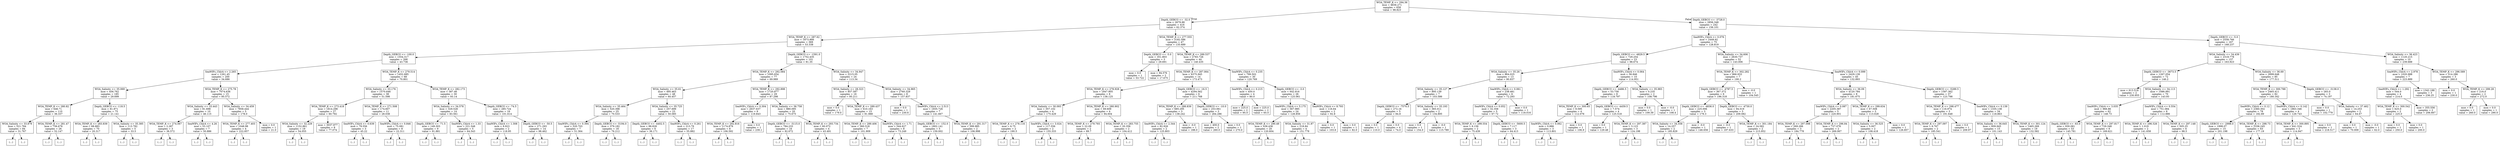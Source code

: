 digraph Tree {
node [shape=box] ;
0 [label="WOA_TEMP_K <= 294.36\nmse = 4836.271\nsamples = 658\nvalue = 98.823"] ;
1 [label="Depth_GEBCO <= -32.0\nmse = 2679.88\nsamples = 416\nvalue = 62.374"] ;
0 -> 1 [labeldistance=2.5, labelangle=45, headlabel="True"] ;
2 [label="WOA_TEMP_K <= 287.62\nmse = 1873.866\nsamples = 369\nvalue = 53.338"] ;
1 -> 2 ;
3 [label="Depth_GEBCO <= -100.0\nmse = 1554.317\nsamples = 268\nvalue = 43.736"] ;
2 -> 3 ;
4 [label="SeaWIFs_ChlrA <= 2.265\nmse = 1261.45\nsamples = 200\nvalue = 34.686"] ;
3 -> 4 ;
5 [label="WOA_Salinity <= 35.069\nmse = 456.762\nsamples = 185\nvalue = 29.699"] ;
4 -> 5 ;
6 [label="WOA_TEMP_K <= 280.82\nmse = 646.71\nsamples = 110\nvalue = 36.337"] ;
5 -> 6 ;
7 [label="WOA_Salinity <= 33.879\nmse = 521.784\nsamples = 84\nvalue = 31.767"] ;
6 -> 7 ;
8 [label="(...)"] ;
7 -> 8 ;
83 [label="(...)"] ;
7 -> 83 ;
168 [label="WOA_TEMP_K <= 281.47\nmse = 756.676\nsamples = 26\nvalue = 52.147"] ;
6 -> 168 ;
169 [label="(...)"] ;
168 -> 169 ;
180 [label="(...)"] ;
168 -> 180 ;
215 [label="Depth_GEBCO <= -118.5\nmse = 81.871\nsamples = 75\nvalue = 21.141"] ;
5 -> 215 ;
216 [label="WOA_TEMP_K <= 283.839\nmse = 68.883\nsamples = 70\nvalue = 20.317"] ;
215 -> 216 ;
217 [label="(...)"] ;
216 -> 217 ;
260 [label="(...)"] ;
216 -> 260 ;
281 [label="WOA_Salinity <= 35.385\nmse = 113.782\nsamples = 5\nvalue = 33.5"] ;
215 -> 281 ;
282 [label="(...)"] ;
281 -> 282 ;
289 [label="(...)"] ;
281 -> 289 ;
290 [label="WOA_TEMP_K <= 275.78\nmse = 7074.636\nsamples = 15\nvalue = 95.572"] ;
4 -> 290 ;
291 [label="WOA_Salinity <= 33.443\nmse = 81.698\nsamples = 10\nvalue = 46.115"] ;
290 -> 291 ;
292 [label="WOA_TEMP_K <= 274.067\nmse = 2.287\nsamples = 3\nvalue = 36.572"] ;
291 -> 292 ;
293 [label="(...)"] ;
292 -> 293 ;
296 [label="(...)"] ;
292 -> 296 ;
297 [label="SeaWIFs_ChlrA <= 4.26\nmse = 53.107\nsamples = 7\nvalue = 50.886"] ;
291 -> 297 ;
298 [label="(...)"] ;
297 -> 298 ;
305 [label="(...)"] ;
297 -> 305 ;
306 [label="WOA_Salinity <= 34.459\nmse = 7858.444\nsamples = 5\nvalue = 178.0"] ;
290 -> 306 ;
307 [label="WOA_TEMP_K <= 277.403\nmse = 1048.98\nsamples = 4\nvalue = 222.857"] ;
306 -> 307 ;
308 [label="(...)"] ;
307 -> 308 ;
309 [label="(...)"] ;
307 -> 309 ;
312 [label="mse = 0.0\nsamples = 1\nvalue = 21.0"] ;
306 -> 312 ;
313 [label="WOA_TEMP_K <= 279.514\nmse = 1452.685\nsamples = 68\nvalue = 70.801"] ;
3 -> 313 ;
314 [label="WOA_Salinity <= 33.176\nmse = 1570.646\nsamples = 38\nvalue = 51.598"] ;
313 -> 314 ;
315 [label="WOA_TEMP_K <= 273.418\nmse = 1814.298\nsamples = 27\nvalue = 60.792"] ;
314 -> 315 ;
316 [label="WOA_Salinity <= 32.229\nmse = 1152.861\nsamples = 19\nvalue = 54.055"] ;
315 -> 316 ;
317 [label="(...)"] ;
316 -> 317 ;
318 [label="(...)"] ;
316 -> 318 ;
323 [label="mse = 3037.977\nsamples = 8\nvalue = 77.074"] ;
315 -> 323 ;
324 [label="WOA_TEMP_K <= 271.508\nmse = 174.607\nsamples = 11\nvalue = 28.038"] ;
314 -> 324 ;
325 [label="SeaWIFs_ChlrA <= 0.639\nmse = 79.556\nsamples = 3\nvalue = 45.22"] ;
324 -> 325 ;
326 [label="(...)"] ;
325 -> 326 ;
327 [label="(...)"] ;
325 -> 327 ;
328 [label="SeaWIFs_ChlrA <= 0.846\nmse = 75.081\nsamples = 8\nvalue = 22.311"] ;
324 -> 328 ;
329 [label="(...)"] ;
328 -> 329 ;
338 [label="(...)"] ;
328 -> 338 ;
343 [label="WOA_TEMP_K <= 282.173\nmse = 387.46\nsamples = 30\nvalue = 93.14"] ;
313 -> 343 ;
344 [label="WOA_Salinity <= 34.578\nmse = 329.528\nsamples = 14\nvalue = 83.561"] ;
343 -> 344 ;
345 [label="Depth_GEBCO <= -71.5\nmse = 149.303\nsamples = 9\nvalue = 91.881"] ;
344 -> 345 ;
346 [label="(...)"] ;
345 -> 346 ;
349 [label="(...)"] ;
345 -> 349 ;
362 [label="SeaWIFs_ChlrA <= 1.33\nmse = 221.548\nsamples = 5\nvalue = 64.543"] ;
344 -> 362 ;
363 [label="(...)"] ;
362 -> 363 ;
368 [label="(...)"] ;
362 -> 368 ;
371 [label="Depth_GEBCO <= -74.5\nmse = 285.724\nsamples = 16\nvalue = 101.614"] ;
343 -> 371 ;
372 [label="SeaWIFs_ChlrA <= 1.308\nmse = 9.923\nsamples = 2\nvalue = 118.95"] ;
371 -> 372 ;
373 [label="(...)"] ;
372 -> 373 ;
374 [label="(...)"] ;
372 -> 374 ;
375 [label="Depth_GEBCO <= -50.5\nmse = 271.293\nsamples = 14\nvalue = 98.462"] ;
371 -> 375 ;
376 [label="(...)"] ;
375 -> 376 ;
377 [label="(...)"] ;
375 -> 377 ;
390 [label="Depth_GEBCO <= -1591.0\nmse = 1752.435\nsamples = 101\nvalue = 81.35"] ;
2 -> 390 ;
391 [label="WOA_TEMP_K <= 292.084\nmse = 1095.654\nsamples = 77\nvalue = 69.989"] ;
390 -> 391 ;
392 [label="WOA_Salinity <= 35.61\nmse = 495.463\nsamples = 48\nvalue = 60.457"] ;
391 -> 392 ;
393 [label="WOA_Salinity <= 35.464\nmse = 520.398\nsamples = 25\nvalue = 70.533"] ;
392 -> 393 ;
394 [label="SeaWIFs_ChlrA <= 0.394\nmse = 520.703\nsamples = 7\nvalue = 51.364"] ;
393 -> 394 ;
395 [label="(...)"] ;
394 -> 395 ;
398 [label="(...)"] ;
394 -> 398 ;
407 [label="Depth_GEBCO <= -5194.0\nmse = 379.182\nsamples = 18\nvalue = 76.212"] ;
393 -> 407 ;
408 [label="(...)"] ;
407 -> 408 ;
409 [label="(...)"] ;
407 -> 409 ;
432 [label="WOA_Salinity <= 35.725\nmse = 257.699\nsamples = 23\nvalue = 50.085"] ;
392 -> 432 ;
433 [label="Depth_GEBCO <= -4402.5\nmse = 88.828\nsamples = 6\nvalue = 36.171"] ;
432 -> 433 ;
434 [label="(...)"] ;
433 -> 434 ;
443 [label="(...)"] ;
433 -> 443 ;
444 [label="SeaWIFs_ChlrA <= 0.261\nmse = 213.79\nsamples = 17\nvalue = 55.882"] ;
432 -> 444 ;
445 [label="(...)"] ;
444 -> 445 ;
464 [label="(...)"] ;
444 -> 464 ;
475 [label="WOA_TEMP_K <= 292.898\nmse = 1720.877\nsamples = 29\nvalue = 87.298"] ;
391 -> 475 ;
476 [label="SeaWIFs_ChlrA <= 0.304\nmse = 2637.637\nsamples = 9\nvalue = 119.843"] ;
475 -> 476 ;
477 [label="WOA_TEMP_K <= 292.816\nmse = 1174.879\nsamples = 8\nvalue = 106.592"] ;
476 -> 477 ;
478 [label="(...)"] ;
477 -> 478 ;
491 [label="(...)"] ;
477 -> 491 ;
492 [label="mse = 0.0\nsamples = 1\nvalue = 239.1"] ;
476 -> 492 ;
493 [label="WOA_Salinity <= 36.758\nmse = 880.095\nsamples = 20\nvalue = 75.675"] ;
475 -> 493 ;
494 [label="Depth_GEBCO <= -3115.0\nmse = 784.233\nsamples = 16\nvalue = 82.672"] ;
493 -> 494 ;
495 [label="(...)"] ;
494 -> 495 ;
518 [label="(...)"] ;
494 -> 518 ;
523 [label="WOA_TEMP_K <= 293.734\nmse = 60.072\nsamples = 4\nvalue = 43.491"] ;
493 -> 523 ;
524 [label="(...)"] ;
523 -> 524 ;
527 [label="(...)"] ;
523 -> 527 ;
528 [label="WOA_Salinity <= 34.947\nmse = 2215.05\nsamples = 24\nvalue = 113.34"] ;
390 -> 528 ;
529 [label="WOA_Salinity <= 28.323\nmse = 857.587\nsamples = 16\nvalue = 95.211"] ;
528 -> 529 ;
530 [label="mse = 0.0\nsamples = 1\nvalue = 179.0"] ;
529 -> 530 ;
531 [label="WOA_TEMP_K <= 289.437\nmse = 610.163\nsamples = 15\nvalue = 91.988"] ;
529 -> 531 ;
532 [label="WOA_TEMP_K <= 289.406\nmse = 360.518\nsamples = 7\nvalue = 101.909"] ;
531 -> 532 ;
533 [label="(...)"] ;
532 -> 533 ;
544 [label="(...)"] ;
532 -> 544 ;
545 [label="SeaWIFs_ChlrA <= 1.71\nmse = 544.627\nsamples = 8\nvalue = 73.249"] ;
531 -> 545 ;
546 [label="(...)"] ;
545 -> 546 ;
551 [label="(...)"] ;
545 -> 551 ;
558 [label="WOA_Salinity <= 34.965\nmse = 2760.329\nsamples = 8\nvalue = 157.837"] ;
528 -> 558 ;
559 [label="mse = 0.0\nsamples = 1\nvalue = 230.6"] ;
558 -> 559 ;
560 [label="SeaWIFs_ChlrA <= 2.513\nmse = 1935.726\nsamples = 7\nvalue = 141.667"] ;
558 -> 560 ;
561 [label="Depth_GEBCO <= -152.0\nmse = 1802.141\nsamples = 5\nvalue = 159.002"] ;
560 -> 561 ;
562 [label="(...)"] ;
561 -> 562 ;
565 [label="(...)"] ;
561 -> 565 ;
568 [label="WOA_TEMP_K <= 291.317\nmse = 399.985\nsamples = 2\nvalue = 106.998"] ;
560 -> 568 ;
569 [label="(...)"] ;
568 -> 569 ;
570 [label="(...)"] ;
568 -> 570 ;
571 [label="WOA_TEMP_K <= 277.555\nmse = 3182.586\nsamples = 47\nvalue = 135.689"] ;
1 -> 571 ;
572 [label="Depth_GEBCO <= -5.0\nmse = 351.803\nsamples = 3\nvalue = 29.691"] ;
571 -> 572 ;
573 [label="mse = 0.0\nsamples = 1\nvalue = 53.722"] ;
572 -> 573 ;
574 [label="mse = 94.576\nsamples = 2\nvalue = 17.675"] ;
572 -> 574 ;
575 [label="WOA_TEMP_K <= 289.537\nmse = 2783.726\nsamples = 44\nvalue = 140.435"] ;
571 -> 575 ;
576 [label="WOA_TEMP_K <= 287.064\nmse = 4375.945\nsamples = 14\nvalue = 173.473"] ;
575 -> 576 ;
577 [label="WOA_TEMP_K <= 278.928\nmse = 1847.905\nsamples = 8\nvalue = 138.125"] ;
576 -> 577 ;
578 [label="WOA_Salinity <= 30.093\nmse = 357.102\nsamples = 4\nvalue = 175.429"] ;
577 -> 578 ;
579 [label="WOA_TEMP_K <= 278.116\nmse = 6.75\nsamples = 2\nvalue = 190.5"] ;
578 -> 579 ;
580 [label="(...)"] ;
579 -> 580 ;
581 [label="(...)"] ;
579 -> 581 ;
582 [label="SeaWIFs_ChlrA <= 3.024\nmse = 117.556\nsamples = 2\nvalue = 155.333"] ;
578 -> 582 ;
583 [label="(...)"] ;
582 -> 583 ;
584 [label="(...)"] ;
582 -> 584 ;
585 [label="WOA_TEMP_K <= 280.902\nmse = 69.609\nsamples = 4\nvalue = 94.604"] ;
577 -> 585 ;
586 [label="WOA_TEMP_K <= 279.793\nmse = 22.09\nsamples = 2\nvalue = 89.7"] ;
585 -> 586 ;
587 [label="(...)"] ;
586 -> 587 ;
588 [label="(...)"] ;
586 -> 588 ;
589 [label="WOA_TEMP_K <= 283.755\nmse = 20.356\nsamples = 2\nvalue = 104.412"] ;
585 -> 589 ;
590 [label="(...)"] ;
589 -> 590 ;
591 [label="(...)"] ;
589 -> 591 ;
592 [label="Depth_GEBCO <= -16.5\nmse = 4294.562\nsamples = 6\nvalue = 211.768"] ;
576 -> 592 ;
593 [label="WOA_TEMP_K <= 288.839\nmse = 685.295\nsamples = 3\nvalue = 138.242"] ;
592 -> 593 ;
594 [label="SeaWIFs_ChlrA <= 2.344\nmse = 82.926\nsamples = 2\nvalue = 125.803"] ;
593 -> 594 ;
595 [label="(...)"] ;
594 -> 595 ;
596 [label="(...)"] ;
594 -> 596 ;
597 [label="mse = -0.0\nsamples = 1\nvalue = 188.0"] ;
593 -> 597 ;
598 [label="Depth_GEBCO <= -10.0\nmse = 253.061\nsamples = 3\nvalue = 264.286"] ;
592 -> 598 ;
599 [label="mse = 400.0\nsamples = 2\nvalue = 260.0"] ;
598 -> 599 ;
600 [label="mse = 0.0\nsamples = 1\nvalue = 270.0"] ;
598 -> 600 ;
601 [label="SeaWIFs_ChlrA <= 0.235\nmse = 799.502\nsamples = 30\nvalue = 120.769"] ;
575 -> 601 ;
602 [label="SeaWIFs_ChlrA <= 0.215\nmse = 450.0\nsamples = 4\nvalue = 80.0"] ;
601 -> 602 ;
603 [label="mse = 225.0\nsamples = 2\nvalue = 95.0"] ;
602 -> 603 ;
604 [label="mse = 225.0\nsamples = 2\nvalue = 65.0"] ;
602 -> 604 ;
605 [label="Depth_GEBCO <= -3.0\nmse = 642.916\nsamples = 26\nvalue = 125.061"] ;
601 -> 605 ;
606 [label="SeaWIFs_ChlrA <= 5.175\nmse = 567.985\nsamples = 24\nvalue = 128.856"] ;
605 -> 606 ;
607 [label="WOA_TEMP_K <= 290.49\nmse = 436.436\nsamples = 20\nvalue = 120.604"] ;
606 -> 607 ;
608 [label="(...)"] ;
607 -> 608 ;
615 [label="(...)"] ;
607 -> 615 ;
634 [label="WOA_Salinity <= 31.87\nmse = 218.84\nsamples = 4\nvalue = 151.778"] ;
606 -> 634 ;
635 [label="(...)"] ;
634 -> 635 ;
640 [label="(...)"] ;
634 -> 640 ;
641 [label="SeaWIFs_ChlrA <= 8.793\nmse = 116.64\nsamples = 2\nvalue = 92.8"] ;
605 -> 641 ;
642 [label="mse = 0.0\nsamples = 1\nvalue = 103.6"] ;
641 -> 642 ;
643 [label="mse = 0.0\nsamples = 1\nvalue = 82.0"] ;
641 -> 643 ;
644 [label="Depth_GEBCO <= -3728.0\nmse = 2856.348\nsamples = 242\nvalue = 156.101"] ;
0 -> 644 [labeldistance=2.5, labelangle=-45, headlabel="False"] ;
645 [label="SeaWIFs_ChlrA <= 0.076\nmse = 2449.92\nsamples = 75\nvalue = 128.819"] ;
644 -> 645 ;
646 [label="Depth_GEBCO <= -4829.5\nmse = 729.254\nsamples = 23\nvalue = 98.674"] ;
645 -> 646 ;
647 [label="WOA_Salinity <= 35.26\nmse = 864.025\nsamples = 13\nvalue = 90.837"] ;
646 -> 647 ;
648 [label="WOA_Salinity <= 35.127\nmse = 895.139\nsamples = 7\nvalue = 103.586"] ;
647 -> 648 ;
649 [label="Depth_GEBCO <= -7570.5\nmse = 272.16\nsamples = 5\nvalue = 84.8"] ;
648 -> 649 ;
650 [label="mse = 0.0\nsamples = 1\nvalue = 110.0"] ;
649 -> 650 ;
651 [label="mse = 0.0\nsamples = 4\nvalue = 74.0"] ;
649 -> 651 ;
652 [label="WOA_Salinity <= 35.193\nmse = 365.011\nsamples = 2\nvalue = 134.895"] ;
648 -> 652 ;
653 [label="mse = 0.0\nsamples = 1\nvalue = 154.0"] ;
652 -> 653 ;
654 [label="mse = -0.0\nsamples = 1\nvalue = 115.789"] ;
652 -> 654 ;
655 [label="SeaWIFs_ChlrA <= 0.061\nmse = 238.481\nsamples = 6\nvalue = 72.293"] ;
647 -> 655 ;
656 [label="SeaWIFs_ChlrA <= 0.052\nmse = 32.358\nsamples = 5\nvalue = 67.72"] ;
655 -> 656 ;
657 [label="WOA_TEMP_K <= 299.554\nmse = 6.156\nsamples = 2\nvalue = 75.439"] ;
656 -> 657 ;
658 [label="(...)"] ;
657 -> 658 ;
659 [label="(...)"] ;
657 -> 659 ;
660 [label="Depth_GEBCO <= -5600.5\nmse = 7.117\nsamples = 3\nvalue = 64.413"] ;
656 -> 660 ;
661 [label="(...)"] ;
660 -> 661 ;
662 [label="(...)"] ;
660 -> 662 ;
665 [label="mse = 0.0\nsamples = 1\nvalue = 118.016"] ;
655 -> 665 ;
666 [label="SeaWIFs_ChlrA <= 0.064\nmse = 56.846\nsamples = 10\nvalue = 114.951"] ;
646 -> 666 ;
667 [label="Depth_GEBCO <= -4486.5\nmse = 53.758\nsamples = 8\nvalue = 118.797"] ;
666 -> 667 ;
668 [label="WOA_TEMP_K <= 300.65\nmse = 9.595\nsamples = 4\nvalue = 112.076"] ;
667 -> 668 ;
669 [label="SeaWIFs_ChlrA <= 0.062\nmse = 0.886\nsamples = 3\nvalue = 113.801"] ;
668 -> 669 ;
670 [label="(...)"] ;
669 -> 670 ;
673 [label="(...)"] ;
669 -> 673 ;
674 [label="mse = 0.0\nsamples = 1\nvalue = 106.9"] ;
668 -> 674 ;
675 [label="Depth_GEBCO <= -4459.5\nmse = 7.574\nsamples = 4\nvalue = 125.518"] ;
667 -> 675 ;
676 [label="mse = 0.0\nsamples = 1\nvalue = 129.48"] ;
675 -> 676 ;
677 [label="WOA_TEMP_K <= 297.387\nmse = 3.123\nsamples = 3\nvalue = 124.198"] ;
675 -> 677 ;
678 [label="(...)"] ;
677 -> 678 ;
679 [label="(...)"] ;
677 -> 679 ;
682 [label="WOA_Salinity <= 35.983\nmse = 0.235\nsamples = 2\nvalue = 108.796"] ;
666 -> 682 ;
683 [label="mse = 0.0\nsamples = 1\nvalue = 109.39"] ;
682 -> 683 ;
684 [label="mse = -0.0\nsamples = 1\nvalue = 108.4"] ;
682 -> 684 ;
685 [label="WOA_Salinity <= 34.606\nmse = 2630.737\nsamples = 52\nvalue = 143.006"] ;
645 -> 685 ;
686 [label="WOA_TEMP_K <= 302.282\nmse = 866.933\nsamples = 7\nvalue = 190.2"] ;
685 -> 686 ;
687 [label="Depth_GEBCO <= -4787.5\nmse = 367.372\nsamples = 6\nvalue = 196.318"] ;
686 -> 687 ;
688 [label="Depth_GEBCO <= -4836.0\nmse = 225.006\nsamples = 3\nvalue = 179.3"] ;
687 -> 688 ;
689 [label="WOA_Salinity <= 34.558\nmse = 14.257\nsamples = 2\nvalue = 185.829"] ;
688 -> 689 ;
690 [label="(...)"] ;
689 -> 690 ;
691 [label="(...)"] ;
689 -> 691 ;
692 [label="mse = -0.0\nsamples = 1\nvalue = 146.656"] ;
688 -> 692 ;
693 [label="Depth_GEBCO <= -4730.0\nmse = 94.019\nsamples = 3\nvalue = 209.082"] ;
687 -> 693 ;
694 [label="mse = -0.0\nsamples = 1\nvalue = 197.633"] ;
693 -> 694 ;
695 [label="WOA_TEMP_K <= 301.184\nmse = 24.582\nsamples = 2\nvalue = 215.952"] ;
693 -> 695 ;
696 [label="(...)"] ;
695 -> 696 ;
697 [label="(...)"] ;
695 -> 697 ;
698 [label="mse = -0.0\nsamples = 1\nvalue = 104.545"] ;
686 -> 698 ;
699 [label="SeaWIFs_ChlrA <= 0.099\nmse = 2429.139\nsamples = 45\nvalue = 132.893"] ;
685 -> 699 ;
700 [label="WOA_Salinity <= 36.09\nmse = 4120.784\nsamples = 8\nvalue = 181.675"] ;
699 -> 700 ;
701 [label="SeaWIFs_ChlrA <= 0.087\nmse = 2205.387\nsamples = 5\nvalue = 220.901"] ;
700 -> 701 ;
702 [label="WOA_TEMP_K <= 297.098\nmse = 269.266\nsamples = 3\nvalue = 184.778"] ;
701 -> 702 ;
703 [label="(...)"] ;
702 -> 703 ;
704 [label="(...)"] ;
702 -> 704 ;
707 [label="WOA_TEMP_K <= 296.84\nmse = 727.076\nsamples = 2\nvalue = 269.067"] ;
701 -> 707 ;
708 [label="(...)"] ;
707 -> 708 ;
709 [label="(...)"] ;
707 -> 709 ;
710 [label="WOA_TEMP_K <= 299.634\nmse = 67.508\nsamples = 3\nvalue = 113.028"] ;
700 -> 710 ;
711 [label="WOA_Salinity <= 36.525\nmse = 5.007\nsamples = 2\nvalue = 108.418"] ;
710 -> 711 ;
712 [label="(...)"] ;
711 -> 712 ;
713 [label="(...)"] ;
711 -> 713 ;
714 [label="mse = 0.0\nsamples = 1\nvalue = 126.857"] ;
710 -> 714 ;
715 [label="Depth_GEBCO <= -5289.5\nmse = 1587.362\nsamples = 37\nvalue = 123.798"] ;
699 -> 715 ;
716 [label="WOA_TEMP_K <= 298.477\nmse = 116.974\nsamples = 3\nvalue = 191.648"] ;
715 -> 716 ;
717 [label="WOA_TEMP_K <= 297.097\nmse = 6.767\nsamples = 2\nvalue = 185.541"] ;
716 -> 717 ;
718 [label="(...)"] ;
717 -> 718 ;
719 [label="(...)"] ;
717 -> 719 ;
720 [label="mse = 0.0\nsamples = 1\nvalue = 209.97"] ;
716 -> 720 ;
721 [label="SeaWIFs_ChlrA <= 0.139\nmse = 1335.138\nsamples = 34\nvalue = 118.863"] ;
715 -> 721 ;
722 [label="WOA_Salinity <= 36.645\nmse = 609.945\nsamples = 15\nvalue = 101.143"] ;
721 -> 722 ;
723 [label="(...)"] ;
722 -> 723 ;
746 [label="(...)"] ;
722 -> 746 ;
749 [label="WOA_TEMP_K <= 301.124\nmse = 1465.269\nsamples = 19\nvalue = 132.582"] ;
721 -> 749 ;
750 [label="(...)"] ;
749 -> 750 ;
781 [label="(...)"] ;
749 -> 781 ;
786 [label="Depth_GEBCO <= -5.0\nmse = 2558.766\nsamples = 167\nvalue = 168.237"] ;
644 -> 786 ;
787 [label="WOA_Salinity <= 34.439\nmse = 2318.778\nsamples = 157\nvalue = 163.923"] ;
786 -> 787 ;
788 [label="Depth_GEBCO <= -3673.5\nmse = 1267.054\nsamples = 72\nvalue = 146.2"] ;
787 -> 788 ;
789 [label="mse = 613.518\nsamples = 2\nvalue = 230.955"] ;
788 -> 789 ;
790 [label="WOA_Salinity <= 34.113\nmse = 1086.991\nsamples = 70\nvalue = 143.93"] ;
788 -> 790 ;
791 [label="SeaWIFs_ChlrA <= 3.035\nmse = 966.86\nsamples = 62\nvalue = 148.73"] ;
790 -> 791 ;
792 [label="Depth_GEBCO <= -63.0\nmse = 930.081\nsamples = 53\nvalue = 145.781"] ;
791 -> 792 ;
793 [label="(...)"] ;
792 -> 793 ;
824 [label="(...)"] ;
792 -> 824 ;
875 [label="WOA_TEMP_K <= 297.817\nmse = 729.348\nsamples = 9\nvalue = 169.621"] ;
791 -> 875 ;
876 [label="(...)"] ;
875 -> 876 ;
883 [label="(...)"] ;
875 -> 883 ;
886 [label="SeaWIFs_ChlrA <= 0.554\nmse = 751.084\nsamples = 8\nvalue = 112.886"] ;
790 -> 886 ;
887 [label="WOA_TEMP_K <= 296.526\nmse = 1.019\nsamples = 2\nvalue = 141.658"] ;
886 -> 887 ;
888 [label="(...)"] ;
887 -> 888 ;
889 [label="(...)"] ;
887 -> 889 ;
890 [label="WOA_TEMP_K <= 297.148\nmse = 505.25\nsamples = 6\nvalue = 98.5"] ;
886 -> 890 ;
891 [label="(...)"] ;
890 -> 891 ;
900 [label="(...)"] ;
890 -> 900 ;
901 [label="WOA_Salinity <= 36.69\nmse = 2699.648\nsamples = 85\nvalue = 177.511"] ;
787 -> 901 ;
902 [label="WOA_TEMP_K <= 300.788\nmse = 2465.411\nsamples = 82\nvalue = 180.342"] ;
901 -> 902 ;
903 [label="SeaWIFs_ChlrA <= 0.12\nmse = 2360.302\nsamples = 78\nvalue = 182.89"] ;
902 -> 903 ;
904 [label="Depth_GEBCO <= -2998.0\nmse = 1998.07\nsamples = 15\nvalue = 201.198"] ;
903 -> 904 ;
905 [label="(...)"] ;
904 -> 905 ;
928 [label="(...)"] ;
904 -> 928 ;
933 [label="WOA_TEMP_K <= 298.73\nmse = 2336.245\nsamples = 63\nvalue = 177.19"] ;
903 -> 933 ;
934 [label="(...)"] ;
933 -> 934 ;
971 [label="(...)"] ;
933 -> 971 ;
1000 [label="SeaWIFs_ChlrA <= 0.142\nmse = 1863.346\nsamples = 4\nvalue = 129.743"] ;
902 -> 1000 ;
1001 [label="WOA_TEMP_K <= 300.895\nmse = 641.524\nsamples = 3\nvalue = 114.947"] ;
1000 -> 1001 ;
1002 [label="(...)"] ;
1001 -> 1002 ;
1003 [label="(...)"] ;
1001 -> 1003 ;
1006 [label="mse = 0.0\nsamples = 1\nvalue = 218.517"] ;
1000 -> 1006 ;
1007 [label="Depth_GEBCO <= -3138.0\nmse = 283.0\nsamples = 3\nvalue = 74.197"] ;
901 -> 1007 ;
1008 [label="mse = 0.0\nsamples = 1\nvalue = 102.779"] ;
1007 -> 1008 ;
1009 [label="WOA_Salinity <= 37.462\nmse = 14.253\nsamples = 2\nvalue = 64.67"] ;
1007 -> 1009 ;
1010 [label="mse = 0.0\nsamples = 1\nvalue = 70.009"] ;
1009 -> 1010 ;
1011 [label="mse = -0.0\nsamples = 1\nvalue = 62.0"] ;
1009 -> 1011 ;
1012 [label="WOA_Salinity <= 36.423\nmse = 1120.215\nsamples = 10\nvalue = 239.688"] ;
786 -> 1012 ;
1013 [label="SeaWIFs_ChlrA <= 2.978\nmse = 1020.988\nsamples = 7\nvalue = 223.889"] ;
1012 -> 1013 ;
1014 [label="SeaWIFs_ChlrA <= 1.292\nmse = 544.0\nsamples = 4\nvalue = 214.0"] ;
1013 -> 1014 ;
1015 [label="WOA_TEMP_K <= 300.542\nmse = 625.0\nsamples = 2\nvalue = 225.0"] ;
1014 -> 1015 ;
1016 [label="mse = 0.0\nsamples = 1\nvalue = 250.0"] ;
1015 -> 1016 ;
1017 [label="mse = 0.0\nsamples = 1\nvalue = 200.0"] ;
1015 -> 1017 ;
1018 [label="mse = 355.556\nsamples = 2\nvalue = 206.667"] ;
1014 -> 1018 ;
1019 [label="mse = 1342.188\nsamples = 3\nvalue = 236.25"] ;
1013 -> 1019 ;
1020 [label="WOA_TEMP_K <= 296.589\nmse = 514.286\nsamples = 3\nvalue = 260.0"] ;
1012 -> 1020 ;
1021 [label="mse = 0.0\nsamples = 1\nvalue = 230.0"] ;
1020 -> 1021 ;
1022 [label="WOA_TEMP_K <= 299.28\nmse = 216.0\nsamples = 2\nvalue = 272.0"] ;
1020 -> 1022 ;
1023 [label="mse = 0.0\nsamples = 1\nvalue = 260.0"] ;
1022 -> 1023 ;
1024 [label="mse = 0.0\nsamples = 1\nvalue = 290.0"] ;
1022 -> 1024 ;
}